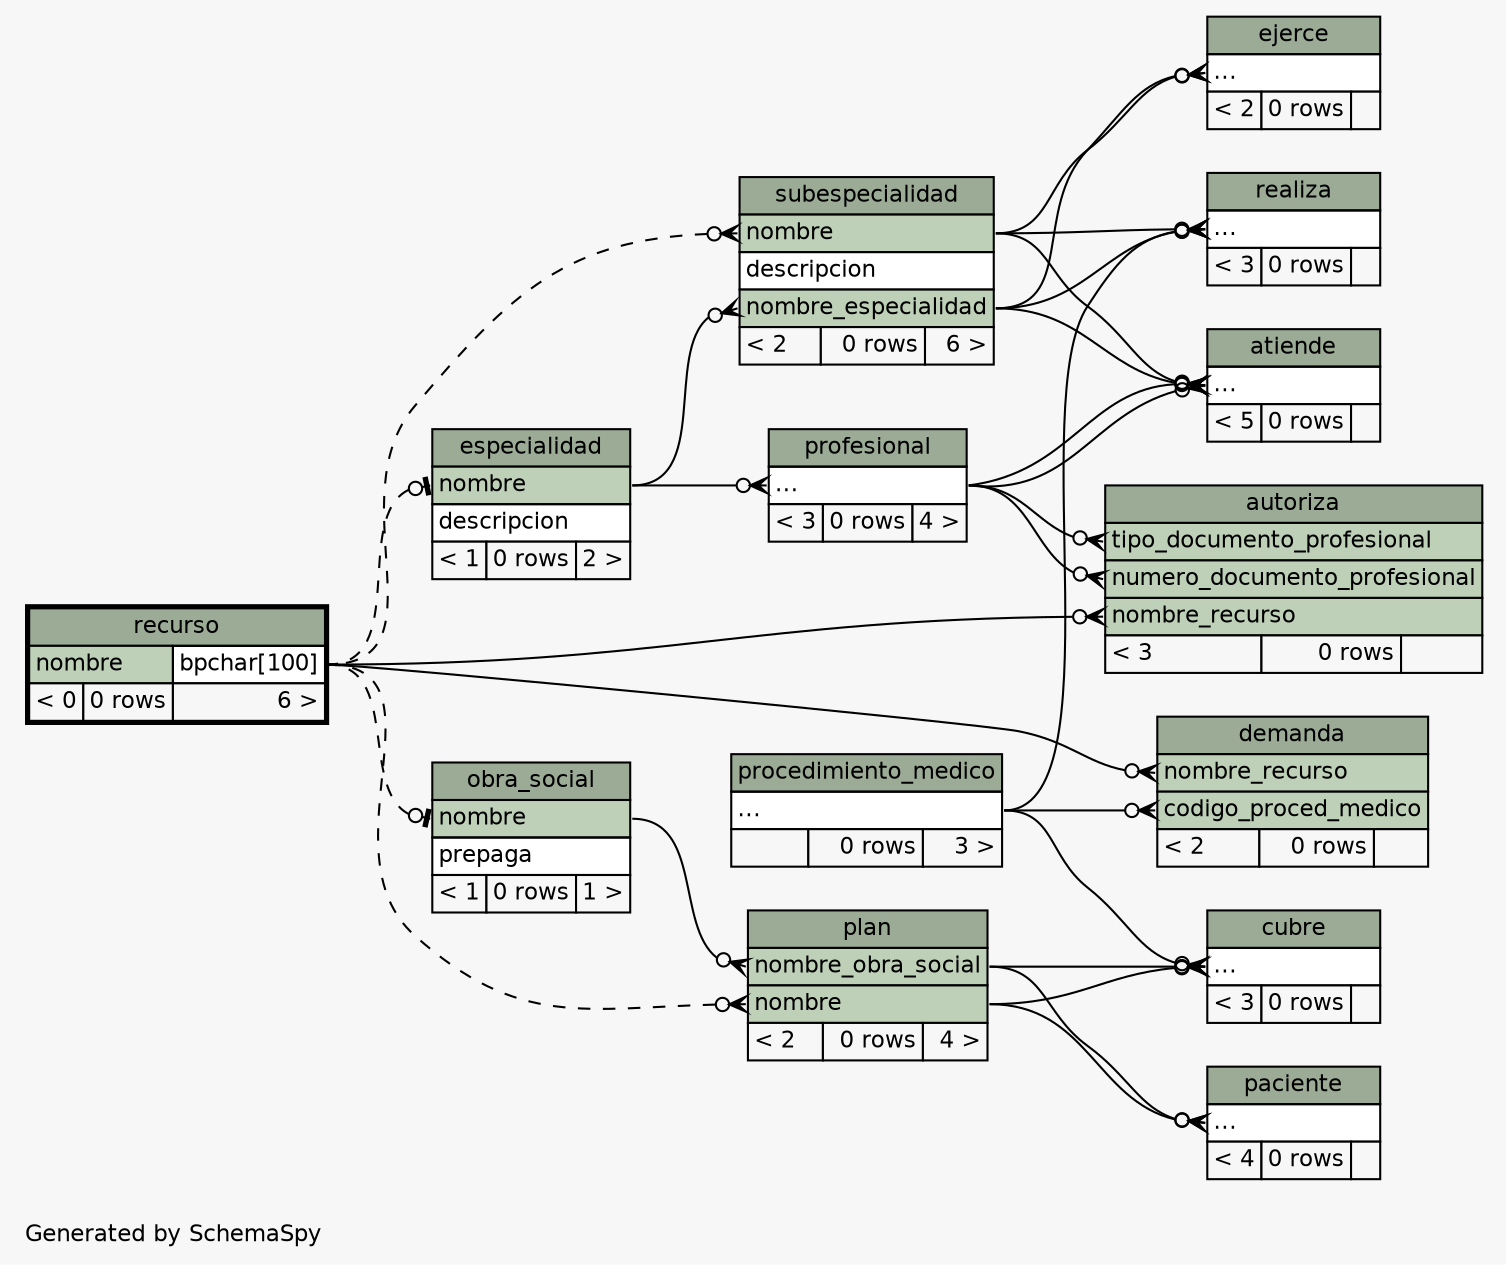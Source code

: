 // dot 2.26.3 on Linux 3.8.0-35-generic
// SchemaSpy rev 590
digraph "impliedTwoDegreesRelationshipsDiagram" {
  graph [
    rankdir="RL"
    bgcolor="#f7f7f7"
    label="\nGenerated by SchemaSpy"
    labeljust="l"
    nodesep="0.18"
    ranksep="0.46"
    fontname="Helvetica"
    fontsize="11"
  ];
  node [
    fontname="Helvetica"
    fontsize="11"
    shape="plaintext"
  ];
  edge [
    arrowsize="0.8"
  ];
  "atiende":"elipses":w -> "subespecialidad":"nombre_especialidad":e [arrowhead=none dir=back arrowtail=crowodot];
  "atiende":"elipses":w -> "subespecialidad":"nombre":e [arrowhead=none dir=back arrowtail=crowodot];
  "atiende":"elipses":w -> "profesional":"elipses":e [arrowhead=none dir=back arrowtail=crowodot];
  "atiende":"elipses":w -> "profesional":"elipses":e [arrowhead=none dir=back arrowtail=crowodot];
  "autoriza":"nombre_recurso":w -> "recurso":"nombre.type":e [arrowhead=none dir=back arrowtail=crowodot];
  "autoriza":"numero_documento_profesional":w -> "profesional":"elipses":e [arrowhead=none dir=back arrowtail=crowodot];
  "autoriza":"tipo_documento_profesional":w -> "profesional":"elipses":e [arrowhead=none dir=back arrowtail=crowodot];
  "cubre":"elipses":w -> "procedimiento_medico":"elipses":e [arrowhead=none dir=back arrowtail=crowodot];
  "cubre":"elipses":w -> "plan":"nombre":e [arrowhead=none dir=back arrowtail=crowodot];
  "cubre":"elipses":w -> "plan":"nombre_obra_social":e [arrowhead=none dir=back arrowtail=crowodot];
  "demanda":"codigo_proced_medico":w -> "procedimiento_medico":"elipses":e [arrowhead=none dir=back arrowtail=crowodot];
  "demanda":"nombre_recurso":w -> "recurso":"nombre.type":e [arrowhead=none dir=back arrowtail=crowodot];
  "ejerce":"elipses":w -> "subespecialidad":"nombre_especialidad":e [arrowhead=none dir=back arrowtail=crowodot];
  "ejerce":"elipses":w -> "subespecialidad":"nombre":e [arrowhead=none dir=back arrowtail=crowodot];
  "especialidad":"nombre":w -> "recurso":"nombre.type":e [arrowhead=none dir=back arrowtail=teeodot style=dashed];
  "obra_social":"nombre":w -> "recurso":"nombre.type":e [arrowhead=none dir=back arrowtail=teeodot style=dashed];
  "paciente":"elipses":w -> "plan":"nombre":e [arrowhead=none dir=back arrowtail=crowodot];
  "paciente":"elipses":w -> "plan":"nombre_obra_social":e [arrowhead=none dir=back arrowtail=crowodot];
  "plan":"nombre":w -> "recurso":"nombre.type":e [arrowhead=none dir=back arrowtail=crowodot style=dashed];
  "plan":"nombre_obra_social":w -> "obra_social":"nombre":e [arrowhead=none dir=back arrowtail=crowodot];
  "profesional":"elipses":w -> "especialidad":"nombre":e [arrowhead=none dir=back arrowtail=crowodot];
  "realiza":"elipses":w -> "procedimiento_medico":"elipses":e [arrowhead=none dir=back arrowtail=crowodot];
  "realiza":"elipses":w -> "subespecialidad":"nombre_especialidad":e [arrowhead=none dir=back arrowtail=crowodot];
  "realiza":"elipses":w -> "subespecialidad":"nombre":e [arrowhead=none dir=back arrowtail=crowodot];
  "subespecialidad":"nombre":w -> "recurso":"nombre.type":e [arrowhead=none dir=back arrowtail=crowodot style=dashed];
  "subespecialidad":"nombre_especialidad":w -> "especialidad":"nombre":e [arrowhead=none dir=back arrowtail=crowodot];
  "atiende" [
    label=<
    <TABLE BORDER="0" CELLBORDER="1" CELLSPACING="0" BGCOLOR="#ffffff">
      <TR><TD COLSPAN="3" BGCOLOR="#9bab96" ALIGN="CENTER">atiende</TD></TR>
      <TR><TD PORT="elipses" COLSPAN="3" ALIGN="LEFT">...</TD></TR>
      <TR><TD ALIGN="LEFT" BGCOLOR="#f7f7f7">&lt; 5</TD><TD ALIGN="RIGHT" BGCOLOR="#f7f7f7">0 rows</TD><TD ALIGN="RIGHT" BGCOLOR="#f7f7f7">  </TD></TR>
    </TABLE>>
    URL="atiende.html"
    tooltip="atiende"
  ];
  "autoriza" [
    label=<
    <TABLE BORDER="0" CELLBORDER="1" CELLSPACING="0" BGCOLOR="#ffffff">
      <TR><TD COLSPAN="3" BGCOLOR="#9bab96" ALIGN="CENTER">autoriza</TD></TR>
      <TR><TD PORT="tipo_documento_profesional" COLSPAN="3" BGCOLOR="#bed1b8" ALIGN="LEFT">tipo_documento_profesional</TD></TR>
      <TR><TD PORT="numero_documento_profesional" COLSPAN="3" BGCOLOR="#bed1b8" ALIGN="LEFT">numero_documento_profesional</TD></TR>
      <TR><TD PORT="nombre_recurso" COLSPAN="3" BGCOLOR="#bed1b8" ALIGN="LEFT">nombre_recurso</TD></TR>
      <TR><TD ALIGN="LEFT" BGCOLOR="#f7f7f7">&lt; 3</TD><TD ALIGN="RIGHT" BGCOLOR="#f7f7f7">0 rows</TD><TD ALIGN="RIGHT" BGCOLOR="#f7f7f7">  </TD></TR>
    </TABLE>>
    URL="autoriza.html"
    tooltip="autoriza"
  ];
  "cubre" [
    label=<
    <TABLE BORDER="0" CELLBORDER="1" CELLSPACING="0" BGCOLOR="#ffffff">
      <TR><TD COLSPAN="3" BGCOLOR="#9bab96" ALIGN="CENTER">cubre</TD></TR>
      <TR><TD PORT="elipses" COLSPAN="3" ALIGN="LEFT">...</TD></TR>
      <TR><TD ALIGN="LEFT" BGCOLOR="#f7f7f7">&lt; 3</TD><TD ALIGN="RIGHT" BGCOLOR="#f7f7f7">0 rows</TD><TD ALIGN="RIGHT" BGCOLOR="#f7f7f7">  </TD></TR>
    </TABLE>>
    URL="cubre.html"
    tooltip="cubre"
  ];
  "demanda" [
    label=<
    <TABLE BORDER="0" CELLBORDER="1" CELLSPACING="0" BGCOLOR="#ffffff">
      <TR><TD COLSPAN="3" BGCOLOR="#9bab96" ALIGN="CENTER">demanda</TD></TR>
      <TR><TD PORT="nombre_recurso" COLSPAN="3" BGCOLOR="#bed1b8" ALIGN="LEFT">nombre_recurso</TD></TR>
      <TR><TD PORT="codigo_proced_medico" COLSPAN="3" BGCOLOR="#bed1b8" ALIGN="LEFT">codigo_proced_medico</TD></TR>
      <TR><TD ALIGN="LEFT" BGCOLOR="#f7f7f7">&lt; 2</TD><TD ALIGN="RIGHT" BGCOLOR="#f7f7f7">0 rows</TD><TD ALIGN="RIGHT" BGCOLOR="#f7f7f7">  </TD></TR>
    </TABLE>>
    URL="demanda.html"
    tooltip="demanda"
  ];
  "ejerce" [
    label=<
    <TABLE BORDER="0" CELLBORDER="1" CELLSPACING="0" BGCOLOR="#ffffff">
      <TR><TD COLSPAN="3" BGCOLOR="#9bab96" ALIGN="CENTER">ejerce</TD></TR>
      <TR><TD PORT="elipses" COLSPAN="3" ALIGN="LEFT">...</TD></TR>
      <TR><TD ALIGN="LEFT" BGCOLOR="#f7f7f7">&lt; 2</TD><TD ALIGN="RIGHT" BGCOLOR="#f7f7f7">0 rows</TD><TD ALIGN="RIGHT" BGCOLOR="#f7f7f7">  </TD></TR>
    </TABLE>>
    URL="ejerce.html"
    tooltip="ejerce"
  ];
  "especialidad" [
    label=<
    <TABLE BORDER="0" CELLBORDER="1" CELLSPACING="0" BGCOLOR="#ffffff">
      <TR><TD COLSPAN="3" BGCOLOR="#9bab96" ALIGN="CENTER">especialidad</TD></TR>
      <TR><TD PORT="nombre" COLSPAN="3" BGCOLOR="#bed1b8" ALIGN="LEFT">nombre</TD></TR>
      <TR><TD PORT="descripcion" COLSPAN="3" ALIGN="LEFT">descripcion</TD></TR>
      <TR><TD ALIGN="LEFT" BGCOLOR="#f7f7f7">&lt; 1</TD><TD ALIGN="RIGHT" BGCOLOR="#f7f7f7">0 rows</TD><TD ALIGN="RIGHT" BGCOLOR="#f7f7f7">2 &gt;</TD></TR>
    </TABLE>>
    URL="especialidad.html"
    tooltip="especialidad"
  ];
  "obra_social" [
    label=<
    <TABLE BORDER="0" CELLBORDER="1" CELLSPACING="0" BGCOLOR="#ffffff">
      <TR><TD COLSPAN="3" BGCOLOR="#9bab96" ALIGN="CENTER">obra_social</TD></TR>
      <TR><TD PORT="nombre" COLSPAN="3" BGCOLOR="#bed1b8" ALIGN="LEFT">nombre</TD></TR>
      <TR><TD PORT="prepaga" COLSPAN="3" ALIGN="LEFT">prepaga</TD></TR>
      <TR><TD ALIGN="LEFT" BGCOLOR="#f7f7f7">&lt; 1</TD><TD ALIGN="RIGHT" BGCOLOR="#f7f7f7">0 rows</TD><TD ALIGN="RIGHT" BGCOLOR="#f7f7f7">1 &gt;</TD></TR>
    </TABLE>>
    URL="obra_social.html"
    tooltip="obra_social"
  ];
  "paciente" [
    label=<
    <TABLE BORDER="0" CELLBORDER="1" CELLSPACING="0" BGCOLOR="#ffffff">
      <TR><TD COLSPAN="3" BGCOLOR="#9bab96" ALIGN="CENTER">paciente</TD></TR>
      <TR><TD PORT="elipses" COLSPAN="3" ALIGN="LEFT">...</TD></TR>
      <TR><TD ALIGN="LEFT" BGCOLOR="#f7f7f7">&lt; 4</TD><TD ALIGN="RIGHT" BGCOLOR="#f7f7f7">0 rows</TD><TD ALIGN="RIGHT" BGCOLOR="#f7f7f7">  </TD></TR>
    </TABLE>>
    URL="paciente.html"
    tooltip="paciente"
  ];
  "plan" [
    label=<
    <TABLE BORDER="0" CELLBORDER="1" CELLSPACING="0" BGCOLOR="#ffffff">
      <TR><TD COLSPAN="3" BGCOLOR="#9bab96" ALIGN="CENTER">plan</TD></TR>
      <TR><TD PORT="nombre_obra_social" COLSPAN="3" BGCOLOR="#bed1b8" ALIGN="LEFT">nombre_obra_social</TD></TR>
      <TR><TD PORT="nombre" COLSPAN="3" BGCOLOR="#bed1b8" ALIGN="LEFT">nombre</TD></TR>
      <TR><TD ALIGN="LEFT" BGCOLOR="#f7f7f7">&lt; 2</TD><TD ALIGN="RIGHT" BGCOLOR="#f7f7f7">0 rows</TD><TD ALIGN="RIGHT" BGCOLOR="#f7f7f7">4 &gt;</TD></TR>
    </TABLE>>
    URL="plan.html"
    tooltip="plan"
  ];
  "procedimiento_medico" [
    label=<
    <TABLE BORDER="0" CELLBORDER="1" CELLSPACING="0" BGCOLOR="#ffffff">
      <TR><TD COLSPAN="3" BGCOLOR="#9bab96" ALIGN="CENTER">procedimiento_medico</TD></TR>
      <TR><TD PORT="elipses" COLSPAN="3" ALIGN="LEFT">...</TD></TR>
      <TR><TD ALIGN="LEFT" BGCOLOR="#f7f7f7">  </TD><TD ALIGN="RIGHT" BGCOLOR="#f7f7f7">0 rows</TD><TD ALIGN="RIGHT" BGCOLOR="#f7f7f7">3 &gt;</TD></TR>
    </TABLE>>
    URL="procedimiento_medico.html"
    tooltip="procedimiento_medico"
  ];
  "profesional" [
    label=<
    <TABLE BORDER="0" CELLBORDER="1" CELLSPACING="0" BGCOLOR="#ffffff">
      <TR><TD COLSPAN="3" BGCOLOR="#9bab96" ALIGN="CENTER">profesional</TD></TR>
      <TR><TD PORT="elipses" COLSPAN="3" ALIGN="LEFT">...</TD></TR>
      <TR><TD ALIGN="LEFT" BGCOLOR="#f7f7f7">&lt; 3</TD><TD ALIGN="RIGHT" BGCOLOR="#f7f7f7">0 rows</TD><TD ALIGN="RIGHT" BGCOLOR="#f7f7f7">4 &gt;</TD></TR>
    </TABLE>>
    URL="profesional.html"
    tooltip="profesional"
  ];
  "realiza" [
    label=<
    <TABLE BORDER="0" CELLBORDER="1" CELLSPACING="0" BGCOLOR="#ffffff">
      <TR><TD COLSPAN="3" BGCOLOR="#9bab96" ALIGN="CENTER">realiza</TD></TR>
      <TR><TD PORT="elipses" COLSPAN="3" ALIGN="LEFT">...</TD></TR>
      <TR><TD ALIGN="LEFT" BGCOLOR="#f7f7f7">&lt; 3</TD><TD ALIGN="RIGHT" BGCOLOR="#f7f7f7">0 rows</TD><TD ALIGN="RIGHT" BGCOLOR="#f7f7f7">  </TD></TR>
    </TABLE>>
    URL="realiza.html"
    tooltip="realiza"
  ];
  "recurso" [
    label=<
    <TABLE BORDER="2" CELLBORDER="1" CELLSPACING="0" BGCOLOR="#ffffff">
      <TR><TD COLSPAN="3" BGCOLOR="#9bab96" ALIGN="CENTER">recurso</TD></TR>
      <TR><TD PORT="nombre" COLSPAN="2" BGCOLOR="#bed1b8" ALIGN="LEFT">nombre</TD><TD PORT="nombre.type" ALIGN="LEFT">bpchar[100]</TD></TR>
      <TR><TD ALIGN="LEFT" BGCOLOR="#f7f7f7">&lt; 0</TD><TD ALIGN="RIGHT" BGCOLOR="#f7f7f7">0 rows</TD><TD ALIGN="RIGHT" BGCOLOR="#f7f7f7">6 &gt;</TD></TR>
    </TABLE>>
    URL="recurso.html"
    tooltip="recurso"
  ];
  "subespecialidad" [
    label=<
    <TABLE BORDER="0" CELLBORDER="1" CELLSPACING="0" BGCOLOR="#ffffff">
      <TR><TD COLSPAN="3" BGCOLOR="#9bab96" ALIGN="CENTER">subespecialidad</TD></TR>
      <TR><TD PORT="nombre" COLSPAN="3" BGCOLOR="#bed1b8" ALIGN="LEFT">nombre</TD></TR>
      <TR><TD PORT="descripcion" COLSPAN="3" ALIGN="LEFT">descripcion</TD></TR>
      <TR><TD PORT="nombre_especialidad" COLSPAN="3" BGCOLOR="#bed1b8" ALIGN="LEFT">nombre_especialidad</TD></TR>
      <TR><TD ALIGN="LEFT" BGCOLOR="#f7f7f7">&lt; 2</TD><TD ALIGN="RIGHT" BGCOLOR="#f7f7f7">0 rows</TD><TD ALIGN="RIGHT" BGCOLOR="#f7f7f7">6 &gt;</TD></TR>
    </TABLE>>
    URL="subespecialidad.html"
    tooltip="subespecialidad"
  ];
}
